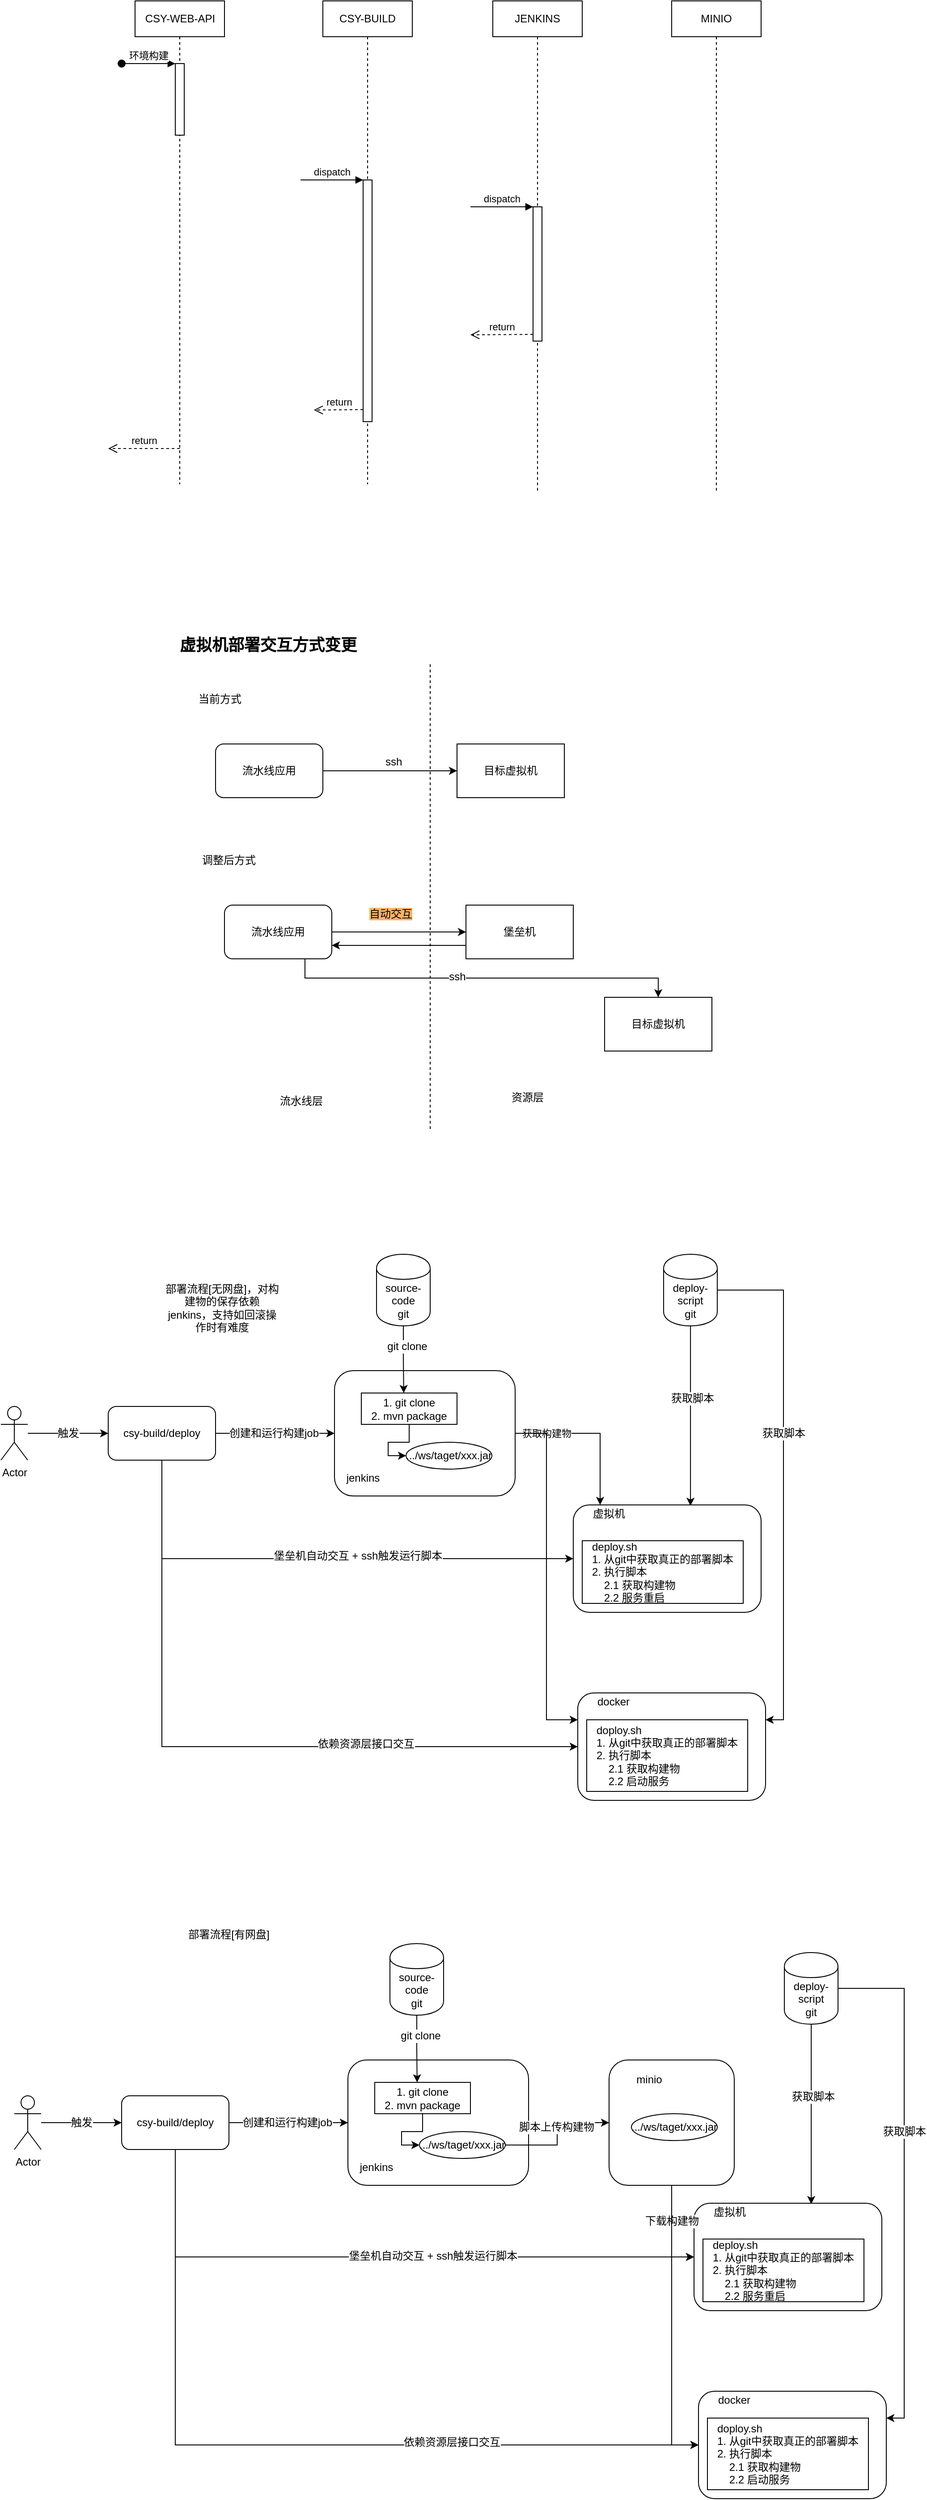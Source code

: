 <mxfile version="10.6.6" type="github"><diagram id="G7Mlvs3HsmzYS4PJuxs-" name="Page-1"><mxGraphModel dx="2465" dy="805" grid="1" gridSize="10" guides="1" tooltips="1" connect="1" arrows="1" fold="1" page="1" pageScale="1" pageWidth="827" pageHeight="1169" math="0" shadow="0"><root><mxCell id="0"/><mxCell id="1" parent="0"/><mxCell id="saH_Iz31Zg5pqT-TyRjc-1" value="CSY-WEB-API" style="html=1;points=[];perimeter=orthogonalPerimeter;shape=umlLifeline;participant=label;fontFamily=Helvetica;fontSize=12;fontColor=#000000;align=center;strokeColor=#000000;fillColor=#ffffff;recursiveResize=0;container=1;collapsible=0;" parent="1" vertex="1"><mxGeometry x="100" y="610" width="100" height="540" as="geometry"/></mxCell><mxCell id="tZSoPGI2GaNUAlrVGFO1-6" value="" style="html=1;points=[];perimeter=orthogonalPerimeter;" parent="saH_Iz31Zg5pqT-TyRjc-1" vertex="1"><mxGeometry x="45" y="70" width="10" height="80" as="geometry"/></mxCell><mxCell id="tZSoPGI2GaNUAlrVGFO1-7" value="环境构建" style="html=1;verticalAlign=bottom;startArrow=oval;endArrow=block;startSize=8;" parent="saH_Iz31Zg5pqT-TyRjc-1" target="tZSoPGI2GaNUAlrVGFO1-6" edge="1"><mxGeometry relative="1" as="geometry"><mxPoint x="-15" y="70" as="sourcePoint"/></mxGeometry></mxCell><mxCell id="saH_Iz31Zg5pqT-TyRjc-2" value="CSY-BUILD" style="shape=umlLifeline;perimeter=lifelinePerimeter;whiteSpace=wrap;html=1;container=1;collapsible=0;recursiveResize=0;outlineConnect=0;" parent="1" vertex="1"><mxGeometry x="310" y="610" width="100" height="540" as="geometry"/></mxCell><mxCell id="tZSoPGI2GaNUAlrVGFO1-8" value="" style="html=1;points=[];perimeter=orthogonalPerimeter;" parent="saH_Iz31Zg5pqT-TyRjc-2" vertex="1"><mxGeometry x="45" y="200" width="10" height="270" as="geometry"/></mxCell><mxCell id="tZSoPGI2GaNUAlrVGFO1-9" value="dispatch" style="html=1;verticalAlign=bottom;endArrow=block;entryX=0;entryY=0;" parent="saH_Iz31Zg5pqT-TyRjc-2" target="tZSoPGI2GaNUAlrVGFO1-8" edge="1"><mxGeometry relative="1" as="geometry"><mxPoint x="-25" y="200" as="sourcePoint"/></mxGeometry></mxCell><mxCell id="tZSoPGI2GaNUAlrVGFO1-10" value="return" style="html=1;verticalAlign=bottom;endArrow=open;dashed=1;endSize=8;exitX=0;exitY=0.95;" parent="saH_Iz31Zg5pqT-TyRjc-2" source="tZSoPGI2GaNUAlrVGFO1-8" edge="1"><mxGeometry relative="1" as="geometry"><mxPoint x="-10" y="457" as="targetPoint"/></mxGeometry></mxCell><mxCell id="saH_Iz31Zg5pqT-TyRjc-3" value="JENKINS" style="shape=umlLifeline;perimeter=lifelinePerimeter;whiteSpace=wrap;html=1;container=1;collapsible=0;recursiveResize=0;outlineConnect=0;" parent="1" vertex="1"><mxGeometry x="500" y="610" width="100" height="550" as="geometry"/></mxCell><mxCell id="tZSoPGI2GaNUAlrVGFO1-11" value="" style="html=1;points=[];perimeter=orthogonalPerimeter;" parent="saH_Iz31Zg5pqT-TyRjc-3" vertex="1"><mxGeometry x="45" y="230" width="10" height="150" as="geometry"/></mxCell><mxCell id="tZSoPGI2GaNUAlrVGFO1-12" value="dispatch" style="html=1;verticalAlign=bottom;endArrow=block;entryX=0;entryY=0;" parent="saH_Iz31Zg5pqT-TyRjc-3" target="tZSoPGI2GaNUAlrVGFO1-11" edge="1"><mxGeometry relative="1" as="geometry"><mxPoint x="-25" y="230" as="sourcePoint"/></mxGeometry></mxCell><mxCell id="tZSoPGI2GaNUAlrVGFO1-13" value="return" style="html=1;verticalAlign=bottom;endArrow=open;dashed=1;endSize=8;exitX=0;exitY=0.95;" parent="saH_Iz31Zg5pqT-TyRjc-3" source="tZSoPGI2GaNUAlrVGFO1-11" edge="1"><mxGeometry relative="1" as="geometry"><mxPoint x="-25" y="373" as="targetPoint"/></mxGeometry></mxCell><mxCell id="saH_Iz31Zg5pqT-TyRjc-4" value="MINIO" style="shape=umlLifeline;perimeter=lifelinePerimeter;whiteSpace=wrap;html=1;container=1;collapsible=0;recursiveResize=0;outlineConnect=0;" parent="1" vertex="1"><mxGeometry x="700" y="610" width="100" height="550" as="geometry"/></mxCell><mxCell id="tZSoPGI2GaNUAlrVGFO1-14" value="return" style="html=1;verticalAlign=bottom;endArrow=open;dashed=1;endSize=8;" parent="1" edge="1"><mxGeometry relative="1" as="geometry"><mxPoint x="150" y="1110" as="sourcePoint"/><mxPoint x="70" y="1110" as="targetPoint"/></mxGeometry></mxCell><mxCell id="8QK5FnzjTTWAsrCc37Lo-1" value="当前方式" style="text;html=1;strokeColor=none;fillColor=none;align=center;verticalAlign=middle;whiteSpace=wrap;rounded=0;" parent="1" vertex="1"><mxGeometry x="160" y="1380" width="70" height="20" as="geometry"/></mxCell><mxCell id="8QK5FnzjTTWAsrCc37Lo-4" style="edgeStyle=orthogonalEdgeStyle;rounded=0;orthogonalLoop=1;jettySize=auto;html=1;entryX=0;entryY=0.5;entryDx=0;entryDy=0;" parent="1" source="8QK5FnzjTTWAsrCc37Lo-2" target="8QK5FnzjTTWAsrCc37Lo-3" edge="1"><mxGeometry relative="1" as="geometry"/></mxCell><mxCell id="8QK5FnzjTTWAsrCc37Lo-2" value="流水线应用" style="rounded=1;whiteSpace=wrap;html=1;" parent="1" vertex="1"><mxGeometry x="190" y="1440" width="120" height="60" as="geometry"/></mxCell><mxCell id="8QK5FnzjTTWAsrCc37Lo-3" value="目标虚拟机" style="rounded=0;whiteSpace=wrap;html=1;" parent="1" vertex="1"><mxGeometry x="460" y="1440" width="120" height="60" as="geometry"/></mxCell><mxCell id="8QK5FnzjTTWAsrCc37Lo-5" value="ssh" style="text;html=1;resizable=0;points=[];autosize=1;align=left;verticalAlign=top;spacingTop=-4;" parent="1" vertex="1"><mxGeometry x="378" y="1450" width="30" height="20" as="geometry"/></mxCell><mxCell id="8QK5FnzjTTWAsrCc37Lo-7" value="调整后方式" style="text;html=1;strokeColor=none;fillColor=none;align=center;verticalAlign=middle;whiteSpace=wrap;rounded=0;" parent="1" vertex="1"><mxGeometry x="170" y="1560" width="70" height="20" as="geometry"/></mxCell><mxCell id="8QK5FnzjTTWAsrCc37Lo-8" style="edgeStyle=orthogonalEdgeStyle;rounded=0;orthogonalLoop=1;jettySize=auto;html=1;entryX=0;entryY=0.5;entryDx=0;entryDy=0;" parent="1" source="8QK5FnzjTTWAsrCc37Lo-9" target="8QK5FnzjTTWAsrCc37Lo-10" edge="1"><mxGeometry relative="1" as="geometry"/></mxCell><mxCell id="8QK5FnzjTTWAsrCc37Lo-9" value="流水线应用" style="rounded=1;whiteSpace=wrap;html=1;" parent="1" vertex="1"><mxGeometry x="200" y="1620" width="120" height="60" as="geometry"/></mxCell><mxCell id="8QK5FnzjTTWAsrCc37Lo-13" style="edgeStyle=orthogonalEdgeStyle;rounded=0;orthogonalLoop=1;jettySize=auto;html=1;exitX=0.75;exitY=1;exitDx=0;exitDy=0;" parent="1" source="8QK5FnzjTTWAsrCc37Lo-9" target="8QK5FnzjTTWAsrCc37Lo-12" edge="1"><mxGeometry relative="1" as="geometry"/></mxCell><mxCell id="8QK5FnzjTTWAsrCc37Lo-10" value="堡垒机" style="rounded=0;whiteSpace=wrap;html=1;" parent="1" vertex="1"><mxGeometry x="470" y="1620" width="120" height="60" as="geometry"/></mxCell><mxCell id="8QK5FnzjTTWAsrCc37Lo-11" value="&lt;span style=&quot;background-color: rgb(255 , 179 , 102)&quot;&gt;自动交互&lt;/span&gt;" style="text;html=1;resizable=0;points=[];autosize=1;align=left;verticalAlign=top;spacingTop=-4;" parent="1" vertex="1"><mxGeometry x="360" y="1620" width="60" height="20" as="geometry"/></mxCell><mxCell id="8QK5FnzjTTWAsrCc37Lo-12" value="目标虚拟机" style="rounded=0;whiteSpace=wrap;html=1;" parent="1" vertex="1"><mxGeometry x="625" y="1723" width="120" height="60" as="geometry"/></mxCell><mxCell id="8QK5FnzjTTWAsrCc37Lo-15" value="" style="endArrow=none;dashed=1;html=1;" parent="1" edge="1"><mxGeometry width="50" height="50" relative="1" as="geometry"><mxPoint x="430" y="1870" as="sourcePoint"/><mxPoint x="430" y="1350" as="targetPoint"/></mxGeometry></mxCell><mxCell id="kGIAW1XjxVpKB6KEt8SH-4" value="ssh" style="text;html=1;resizable=0;points=[];align=center;verticalAlign=middle;labelBackgroundColor=#ffffff;" vertex="1" connectable="0" parent="8QK5FnzjTTWAsrCc37Lo-15"><mxGeometry x="-0.389" y="-1" relative="1" as="geometry"><mxPoint x="29" y="-11" as="offset"/></mxGeometry></mxCell><mxCell id="8QK5FnzjTTWAsrCc37Lo-17" value="资源层" style="text;html=1;strokeColor=none;fillColor=none;align=center;verticalAlign=middle;whiteSpace=wrap;rounded=0;" parent="1" vertex="1"><mxGeometry x="499" y="1825" width="80" height="20" as="geometry"/></mxCell><mxCell id="8QK5FnzjTTWAsrCc37Lo-18" value="部署流程[无网盘]，对构建物的保存依赖jenkins，支持如回滚操作时有难度" style="text;html=1;strokeColor=none;fillColor=none;align=center;verticalAlign=middle;whiteSpace=wrap;rounded=0;" parent="1" vertex="1"><mxGeometry x="130" y="2050" width="135" height="40" as="geometry"/></mxCell><mxCell id="8QK5FnzjTTWAsrCc37Lo-29" style="edgeStyle=orthogonalEdgeStyle;rounded=0;orthogonalLoop=1;jettySize=auto;html=1;entryX=0;entryY=0.5;entryDx=0;entryDy=0;" parent="1" source="8QK5FnzjTTWAsrCc37Lo-20" target="8QK5FnzjTTWAsrCc37Lo-28" edge="1"><mxGeometry relative="1" as="geometry"/></mxCell><mxCell id="8QK5FnzjTTWAsrCc37Lo-36" value="触发" style="text;html=1;resizable=0;points=[];align=center;verticalAlign=middle;labelBackgroundColor=#ffffff;" parent="8QK5FnzjTTWAsrCc37Lo-29" vertex="1" connectable="0"><mxGeometry x="-0.014" relative="1" as="geometry"><mxPoint as="offset"/></mxGeometry></mxCell><mxCell id="8QK5FnzjTTWAsrCc37Lo-20" value="Actor" style="shape=umlActor;verticalLabelPosition=bottom;labelBackgroundColor=#ffffff;verticalAlign=top;html=1;outlineConnect=0;" parent="1" vertex="1"><mxGeometry x="-50" y="2180" width="30" height="60" as="geometry"/></mxCell><mxCell id="8QK5FnzjTTWAsrCc37Lo-22" value="source-code&lt;br&gt;git&lt;br&gt;" style="shape=cylinder;whiteSpace=wrap;html=1;boundedLbl=1;backgroundOutline=1;" parent="1" vertex="1"><mxGeometry x="370" y="2010" width="60" height="80" as="geometry"/></mxCell><mxCell id="8QK5FnzjTTWAsrCc37Lo-43" style="edgeStyle=orthogonalEdgeStyle;rounded=0;orthogonalLoop=1;jettySize=auto;html=1;entryX=0.624;entryY=0.008;entryDx=0;entryDy=0;entryPerimeter=0;" parent="1" source="8QK5FnzjTTWAsrCc37Lo-23" target="8QK5FnzjTTWAsrCc37Lo-26" edge="1"><mxGeometry relative="1" as="geometry"/></mxCell><mxCell id="8QK5FnzjTTWAsrCc37Lo-56" value="获取脚本" style="text;html=1;resizable=0;points=[];align=center;verticalAlign=middle;labelBackgroundColor=#ffffff;" parent="8QK5FnzjTTWAsrCc37Lo-43" vertex="1" connectable="0"><mxGeometry x="-0.194" y="2" relative="1" as="geometry"><mxPoint as="offset"/></mxGeometry></mxCell><mxCell id="8QK5FnzjTTWAsrCc37Lo-47" style="edgeStyle=orthogonalEdgeStyle;rounded=0;orthogonalLoop=1;jettySize=auto;html=1;entryX=1;entryY=0.25;entryDx=0;entryDy=0;" parent="1" source="8QK5FnzjTTWAsrCc37Lo-23" target="8QK5FnzjTTWAsrCc37Lo-44" edge="1"><mxGeometry relative="1" as="geometry"><Array as="points"><mxPoint x="825" y="2050"/><mxPoint x="825" y="2530"/></Array></mxGeometry></mxCell><mxCell id="8QK5FnzjTTWAsrCc37Lo-57" value="获取脚本" style="text;html=1;resizable=0;points=[];align=center;verticalAlign=middle;labelBackgroundColor=#ffffff;" parent="8QK5FnzjTTWAsrCc37Lo-47" vertex="1" connectable="0"><mxGeometry x="-0.185" relative="1" as="geometry"><mxPoint as="offset"/></mxGeometry></mxCell><mxCell id="8QK5FnzjTTWAsrCc37Lo-23" value="deploy-script&lt;br&gt;git&lt;br&gt;" style="shape=cylinder;whiteSpace=wrap;html=1;boundedLbl=1;backgroundOutline=1;" parent="1" vertex="1"><mxGeometry x="691" y="2010" width="60" height="80" as="geometry"/></mxCell><mxCell id="8QK5FnzjTTWAsrCc37Lo-55" value="获取构建物" style="edgeStyle=orthogonalEdgeStyle;rounded=0;orthogonalLoop=1;jettySize=auto;html=1;entryX=0.25;entryY=0;entryDx=0;entryDy=0;" parent="1" source="8QK5FnzjTTWAsrCc37Lo-24" target="8QK5FnzjTTWAsrCc37Lo-40" edge="1"><mxGeometry x="-0.6" relative="1" as="geometry"><mxPoint as="offset"/></mxGeometry></mxCell><mxCell id="8QK5FnzjTTWAsrCc37Lo-59" style="edgeStyle=orthogonalEdgeStyle;rounded=0;orthogonalLoop=1;jettySize=auto;html=1;entryX=0;entryY=0.25;entryDx=0;entryDy=0;" parent="1" source="8QK5FnzjTTWAsrCc37Lo-24" target="8QK5FnzjTTWAsrCc37Lo-44" edge="1"><mxGeometry relative="1" as="geometry"/></mxCell><mxCell id="8QK5FnzjTTWAsrCc37Lo-24" value="" style="rounded=1;whiteSpace=wrap;html=1;" parent="1" vertex="1"><mxGeometry x="323" y="2140" width="202" height="140" as="geometry"/></mxCell><mxCell id="8QK5FnzjTTWAsrCc37Lo-25" value="jenkins" style="text;html=1;strokeColor=none;fillColor=none;align=center;verticalAlign=middle;whiteSpace=wrap;rounded=0;" parent="1" vertex="1"><mxGeometry x="335" y="2250" width="40" height="20" as="geometry"/></mxCell><mxCell id="8QK5FnzjTTWAsrCc37Lo-26" value="" style="rounded=1;whiteSpace=wrap;html=1;" parent="1" vertex="1"><mxGeometry x="590" y="2290" width="210" height="120" as="geometry"/></mxCell><mxCell id="8QK5FnzjTTWAsrCc37Lo-30" style="edgeStyle=orthogonalEdgeStyle;rounded=0;orthogonalLoop=1;jettySize=auto;html=1;" parent="1" source="8QK5FnzjTTWAsrCc37Lo-28" target="8QK5FnzjTTWAsrCc37Lo-24" edge="1"><mxGeometry relative="1" as="geometry"/></mxCell><mxCell id="8QK5FnzjTTWAsrCc37Lo-31" value="创建和运行构建job" style="text;html=1;resizable=0;points=[];align=center;verticalAlign=middle;labelBackgroundColor=#ffffff;" parent="8QK5FnzjTTWAsrCc37Lo-30" vertex="1" connectable="0"><mxGeometry x="-0.295" y="2" relative="1" as="geometry"><mxPoint x="18" y="2" as="offset"/></mxGeometry></mxCell><mxCell id="8QK5FnzjTTWAsrCc37Lo-38" style="edgeStyle=orthogonalEdgeStyle;rounded=0;orthogonalLoop=1;jettySize=auto;html=1;entryX=0;entryY=0.5;entryDx=0;entryDy=0;" parent="1" source="8QK5FnzjTTWAsrCc37Lo-28" target="8QK5FnzjTTWAsrCc37Lo-26" edge="1"><mxGeometry relative="1" as="geometry"><Array as="points"><mxPoint x="130" y="2350"/></Array></mxGeometry></mxCell><mxCell id="kGIAW1XjxVpKB6KEt8SH-7" value="堡垒机自动交互 + ssh触发运行脚本" style="text;html=1;resizable=0;points=[];align=center;verticalAlign=middle;labelBackgroundColor=#ffffff;" vertex="1" connectable="0" parent="8QK5FnzjTTWAsrCc37Lo-38"><mxGeometry x="0.154" y="3" relative="1" as="geometry"><mxPoint as="offset"/></mxGeometry></mxCell><mxCell id="8QK5FnzjTTWAsrCc37Lo-48" style="edgeStyle=orthogonalEdgeStyle;rounded=0;orthogonalLoop=1;jettySize=auto;html=1;entryX=0;entryY=0.5;entryDx=0;entryDy=0;" parent="1" source="8QK5FnzjTTWAsrCc37Lo-28" target="8QK5FnzjTTWAsrCc37Lo-44" edge="1"><mxGeometry relative="1" as="geometry"><Array as="points"><mxPoint x="130" y="2560"/></Array></mxGeometry></mxCell><mxCell id="8QK5FnzjTTWAsrCc37Lo-50" value="依赖资源层接口交互" style="text;html=1;resizable=0;points=[];align=center;verticalAlign=middle;labelBackgroundColor=#ffffff;" parent="8QK5FnzjTTWAsrCc37Lo-48" vertex="1" connectable="0"><mxGeometry x="0.396" y="3" relative="1" as="geometry"><mxPoint as="offset"/></mxGeometry></mxCell><mxCell id="8QK5FnzjTTWAsrCc37Lo-28" value="csy-build/deploy" style="rounded=1;whiteSpace=wrap;html=1;" parent="1" vertex="1"><mxGeometry x="70" y="2180" width="120" height="60" as="geometry"/></mxCell><mxCell id="8QK5FnzjTTWAsrCc37Lo-35" style="edgeStyle=orthogonalEdgeStyle;rounded=0;orthogonalLoop=1;jettySize=auto;html=1;entryX=0;entryY=0.5;entryDx=0;entryDy=0;" parent="1" source="8QK5FnzjTTWAsrCc37Lo-32" target="8QK5FnzjTTWAsrCc37Lo-34" edge="1"><mxGeometry relative="1" as="geometry"/></mxCell><mxCell id="8QK5FnzjTTWAsrCc37Lo-32" value="1. git clone&lt;br&gt;2. mvn package &lt;br&gt;" style="rounded=0;whiteSpace=wrap;html=1;" parent="1" vertex="1"><mxGeometry x="353" y="2165" width="107" height="35" as="geometry"/></mxCell><mxCell id="8QK5FnzjTTWAsrCc37Lo-33" style="edgeStyle=orthogonalEdgeStyle;rounded=0;orthogonalLoop=1;jettySize=auto;html=1;entryX=0.443;entryY=0;entryDx=0;entryDy=0;entryPerimeter=0;" parent="1" source="8QK5FnzjTTWAsrCc37Lo-22" target="8QK5FnzjTTWAsrCc37Lo-32" edge="1"><mxGeometry relative="1" as="geometry"/></mxCell><mxCell id="8QK5FnzjTTWAsrCc37Lo-58" value="git clone" style="text;html=1;resizable=0;points=[];align=center;verticalAlign=middle;labelBackgroundColor=#ffffff;" parent="8QK5FnzjTTWAsrCc37Lo-33" vertex="1" connectable="0"><mxGeometry x="-0.387" y="4" relative="1" as="geometry"><mxPoint as="offset"/></mxGeometry></mxCell><mxCell id="8QK5FnzjTTWAsrCc37Lo-34" value=".../ws/taget/xxx.jar" style="ellipse;whiteSpace=wrap;html=1;" parent="1" vertex="1"><mxGeometry x="403" y="2220" width="96" height="30" as="geometry"/></mxCell><mxCell id="8QK5FnzjTTWAsrCc37Lo-40" value="虚拟机" style="text;html=1;strokeColor=none;fillColor=none;align=center;verticalAlign=middle;whiteSpace=wrap;rounded=0;" parent="1" vertex="1"><mxGeometry x="610" y="2290" width="40" height="20" as="geometry"/></mxCell><mxCell id="8QK5FnzjTTWAsrCc37Lo-42" value="&lt;div style=&quot;text-align: left&quot;&gt;&lt;span&gt;deploy.sh&lt;/span&gt;&lt;/div&gt;&lt;div style=&quot;text-align: left&quot;&gt;&lt;span&gt;1. 从git中获取真正的部署脚本&lt;/span&gt;&lt;/div&gt;&lt;div style=&quot;text-align: left&quot;&gt;&lt;span&gt;2. 执行脚本&lt;/span&gt;&lt;/div&gt;&lt;div style=&quot;text-align: left&quot;&gt;&lt;span&gt;&amp;nbsp; &amp;nbsp; 2.1 获取构建物&lt;/span&gt;&lt;/div&gt;&lt;div style=&quot;text-align: left&quot;&gt;&lt;span&gt;&amp;nbsp; &amp;nbsp; 2.2 服务重启&lt;/span&gt;&lt;/div&gt;" style="rounded=0;whiteSpace=wrap;html=1;" parent="1" vertex="1"><mxGeometry x="600" y="2330" width="180" height="70" as="geometry"/></mxCell><mxCell id="8QK5FnzjTTWAsrCc37Lo-44" value="" style="rounded=1;whiteSpace=wrap;html=1;" parent="1" vertex="1"><mxGeometry x="595" y="2500" width="210" height="120" as="geometry"/></mxCell><mxCell id="8QK5FnzjTTWAsrCc37Lo-45" value="docker" style="text;html=1;strokeColor=none;fillColor=none;align=center;verticalAlign=middle;whiteSpace=wrap;rounded=0;" parent="1" vertex="1"><mxGeometry x="615" y="2500" width="40" height="20" as="geometry"/></mxCell><mxCell id="8QK5FnzjTTWAsrCc37Lo-46" value="&lt;div style=&quot;text-align: left&quot;&gt;&lt;span&gt;doploy.sh&lt;/span&gt;&lt;/div&gt;&lt;div style=&quot;text-align: left&quot;&gt;&lt;span&gt;1. 从git中获取真正的部署脚本&lt;/span&gt;&lt;/div&gt;&lt;div style=&quot;text-align: left&quot;&gt;&lt;span&gt;2. 执行脚本&lt;/span&gt;&lt;/div&gt;&lt;div style=&quot;text-align: left&quot;&gt;&lt;span&gt;&amp;nbsp; &amp;nbsp; 2.1 获取构建物&lt;/span&gt;&lt;/div&gt;&lt;div style=&quot;text-align: left&quot;&gt;&lt;span&gt;&amp;nbsp; &amp;nbsp; 2.2 启动服务&lt;/span&gt;&lt;/div&gt;" style="rounded=0;whiteSpace=wrap;html=1;" parent="1" vertex="1"><mxGeometry x="605" y="2530" width="180" height="80" as="geometry"/></mxCell><mxCell id="8QK5FnzjTTWAsrCc37Lo-60" value="部署流程[有网盘]" style="text;html=1;strokeColor=none;fillColor=none;align=center;verticalAlign=middle;whiteSpace=wrap;rounded=0;" parent="1" vertex="1"><mxGeometry x="140" y="2760" width="130" height="20" as="geometry"/></mxCell><mxCell id="8QK5FnzjTTWAsrCc37Lo-61" style="edgeStyle=orthogonalEdgeStyle;rounded=0;orthogonalLoop=1;jettySize=auto;html=1;entryX=0;entryY=0.5;entryDx=0;entryDy=0;" parent="1" source="8QK5FnzjTTWAsrCc37Lo-63" target="8QK5FnzjTTWAsrCc37Lo-81" edge="1"><mxGeometry relative="1" as="geometry"/></mxCell><mxCell id="8QK5FnzjTTWAsrCc37Lo-62" value="触发" style="text;html=1;resizable=0;points=[];align=center;verticalAlign=middle;labelBackgroundColor=#ffffff;" parent="8QK5FnzjTTWAsrCc37Lo-61" vertex="1" connectable="0"><mxGeometry x="-0.014" relative="1" as="geometry"><mxPoint as="offset"/></mxGeometry></mxCell><mxCell id="8QK5FnzjTTWAsrCc37Lo-63" value="Actor" style="shape=umlActor;verticalLabelPosition=bottom;labelBackgroundColor=#ffffff;verticalAlign=top;html=1;outlineConnect=0;" parent="1" vertex="1"><mxGeometry x="-35" y="2950" width="30" height="60" as="geometry"/></mxCell><mxCell id="8QK5FnzjTTWAsrCc37Lo-64" value="source-code&lt;br&gt;git&lt;br&gt;" style="shape=cylinder;whiteSpace=wrap;html=1;boundedLbl=1;backgroundOutline=1;" parent="1" vertex="1"><mxGeometry x="385" y="2780" width="60" height="80" as="geometry"/></mxCell><mxCell id="8QK5FnzjTTWAsrCc37Lo-65" style="edgeStyle=orthogonalEdgeStyle;rounded=0;orthogonalLoop=1;jettySize=auto;html=1;entryX=0.624;entryY=0.008;entryDx=0;entryDy=0;entryPerimeter=0;" parent="1" source="8QK5FnzjTTWAsrCc37Lo-69" target="8QK5FnzjTTWAsrCc37Lo-74" edge="1"><mxGeometry relative="1" as="geometry"/></mxCell><mxCell id="8QK5FnzjTTWAsrCc37Lo-66" value="获取脚本" style="text;html=1;resizable=0;points=[];align=center;verticalAlign=middle;labelBackgroundColor=#ffffff;" parent="8QK5FnzjTTWAsrCc37Lo-65" vertex="1" connectable="0"><mxGeometry x="-0.194" y="2" relative="1" as="geometry"><mxPoint as="offset"/></mxGeometry></mxCell><mxCell id="8QK5FnzjTTWAsrCc37Lo-67" style="edgeStyle=orthogonalEdgeStyle;rounded=0;orthogonalLoop=1;jettySize=auto;html=1;entryX=1;entryY=0.25;entryDx=0;entryDy=0;" parent="1" source="8QK5FnzjTTWAsrCc37Lo-69" target="8QK5FnzjTTWAsrCc37Lo-89" edge="1"><mxGeometry relative="1" as="geometry"><Array as="points"><mxPoint x="960" y="2830"/><mxPoint x="960" y="3310"/></Array></mxGeometry></mxCell><mxCell id="8QK5FnzjTTWAsrCc37Lo-68" value="获取脚本" style="text;html=1;resizable=0;points=[];align=center;verticalAlign=middle;labelBackgroundColor=#ffffff;" parent="8QK5FnzjTTWAsrCc37Lo-67" vertex="1" connectable="0"><mxGeometry x="-0.185" relative="1" as="geometry"><mxPoint as="offset"/></mxGeometry></mxCell><mxCell id="8QK5FnzjTTWAsrCc37Lo-69" value="deploy-script&lt;br&gt;git&lt;br&gt;" style="shape=cylinder;whiteSpace=wrap;html=1;boundedLbl=1;backgroundOutline=1;" parent="1" vertex="1"><mxGeometry x="826" y="2790" width="60" height="80" as="geometry"/></mxCell><mxCell id="8QK5FnzjTTWAsrCc37Lo-72" value="" style="rounded=1;whiteSpace=wrap;html=1;" parent="1" vertex="1"><mxGeometry x="338" y="2910" width="202" height="140" as="geometry"/></mxCell><mxCell id="8QK5FnzjTTWAsrCc37Lo-73" value="jenkins" style="text;html=1;strokeColor=none;fillColor=none;align=center;verticalAlign=middle;whiteSpace=wrap;rounded=0;" parent="1" vertex="1"><mxGeometry x="350" y="3020" width="40" height="20" as="geometry"/></mxCell><mxCell id="8QK5FnzjTTWAsrCc37Lo-74" value="" style="rounded=1;whiteSpace=wrap;html=1;" parent="1" vertex="1"><mxGeometry x="725" y="3070" width="210" height="120" as="geometry"/></mxCell><mxCell id="8QK5FnzjTTWAsrCc37Lo-75" style="edgeStyle=orthogonalEdgeStyle;rounded=0;orthogonalLoop=1;jettySize=auto;html=1;" parent="1" source="8QK5FnzjTTWAsrCc37Lo-81" target="8QK5FnzjTTWAsrCc37Lo-72" edge="1"><mxGeometry relative="1" as="geometry"/></mxCell><mxCell id="8QK5FnzjTTWAsrCc37Lo-76" value="创建和运行构建job" style="text;html=1;resizable=0;points=[];align=center;verticalAlign=middle;labelBackgroundColor=#ffffff;" parent="8QK5FnzjTTWAsrCc37Lo-75" vertex="1" connectable="0"><mxGeometry x="-0.295" y="2" relative="1" as="geometry"><mxPoint x="18" y="2" as="offset"/></mxGeometry></mxCell><mxCell id="8QK5FnzjTTWAsrCc37Lo-77" style="edgeStyle=orthogonalEdgeStyle;rounded=0;orthogonalLoop=1;jettySize=auto;html=1;entryX=0;entryY=0.5;entryDx=0;entryDy=0;" parent="1" source="8QK5FnzjTTWAsrCc37Lo-81" target="8QK5FnzjTTWAsrCc37Lo-74" edge="1"><mxGeometry relative="1" as="geometry"><Array as="points"><mxPoint x="145" y="3130"/></Array></mxGeometry></mxCell><mxCell id="8QK5FnzjTTWAsrCc37Lo-78" value="堡垒机自动交互 + ssh触发运行脚本" style="text;html=1;resizable=0;points=[];align=center;verticalAlign=middle;labelBackgroundColor=#ffffff;" parent="8QK5FnzjTTWAsrCc37Lo-77" vertex="1" connectable="0"><mxGeometry x="0.165" y="1" relative="1" as="geometry"><mxPoint as="offset"/></mxGeometry></mxCell><mxCell id="8QK5FnzjTTWAsrCc37Lo-79" style="edgeStyle=orthogonalEdgeStyle;rounded=0;orthogonalLoop=1;jettySize=auto;html=1;entryX=0;entryY=0.5;entryDx=0;entryDy=0;" parent="1" source="8QK5FnzjTTWAsrCc37Lo-81" target="8QK5FnzjTTWAsrCc37Lo-89" edge="1"><mxGeometry relative="1" as="geometry"><Array as="points"><mxPoint x="145" y="3340"/></Array></mxGeometry></mxCell><mxCell id="8QK5FnzjTTWAsrCc37Lo-80" value="依赖资源层接口交互" style="text;html=1;resizable=0;points=[];align=center;verticalAlign=middle;labelBackgroundColor=#ffffff;" parent="8QK5FnzjTTWAsrCc37Lo-79" vertex="1" connectable="0"><mxGeometry x="0.396" y="3" relative="1" as="geometry"><mxPoint as="offset"/></mxGeometry></mxCell><mxCell id="8QK5FnzjTTWAsrCc37Lo-81" value="csy-build/deploy" style="rounded=1;whiteSpace=wrap;html=1;" parent="1" vertex="1"><mxGeometry x="85" y="2950" width="120" height="60" as="geometry"/></mxCell><mxCell id="8QK5FnzjTTWAsrCc37Lo-82" style="edgeStyle=orthogonalEdgeStyle;rounded=0;orthogonalLoop=1;jettySize=auto;html=1;entryX=0;entryY=0.5;entryDx=0;entryDy=0;" parent="1" source="8QK5FnzjTTWAsrCc37Lo-83" target="8QK5FnzjTTWAsrCc37Lo-86" edge="1"><mxGeometry relative="1" as="geometry"/></mxCell><mxCell id="8QK5FnzjTTWAsrCc37Lo-83" value="1. git clone&lt;br&gt;2. mvn package &lt;br&gt;" style="rounded=0;whiteSpace=wrap;html=1;" parent="1" vertex="1"><mxGeometry x="368" y="2935" width="107" height="35" as="geometry"/></mxCell><mxCell id="8QK5FnzjTTWAsrCc37Lo-84" style="edgeStyle=orthogonalEdgeStyle;rounded=0;orthogonalLoop=1;jettySize=auto;html=1;entryX=0.443;entryY=0;entryDx=0;entryDy=0;entryPerimeter=0;" parent="1" source="8QK5FnzjTTWAsrCc37Lo-64" target="8QK5FnzjTTWAsrCc37Lo-83" edge="1"><mxGeometry relative="1" as="geometry"/></mxCell><mxCell id="8QK5FnzjTTWAsrCc37Lo-85" value="git clone" style="text;html=1;resizable=0;points=[];align=center;verticalAlign=middle;labelBackgroundColor=#ffffff;" parent="8QK5FnzjTTWAsrCc37Lo-84" vertex="1" connectable="0"><mxGeometry x="-0.387" y="4" relative="1" as="geometry"><mxPoint as="offset"/></mxGeometry></mxCell><mxCell id="8QK5FnzjTTWAsrCc37Lo-94" style="edgeStyle=orthogonalEdgeStyle;rounded=0;orthogonalLoop=1;jettySize=auto;html=1;" parent="1" source="8QK5FnzjTTWAsrCc37Lo-86" target="8QK5FnzjTTWAsrCc37Lo-93" edge="1"><mxGeometry relative="1" as="geometry"/></mxCell><mxCell id="8QK5FnzjTTWAsrCc37Lo-96" value="脚本上传构建物" style="text;html=1;resizable=0;points=[];align=center;verticalAlign=middle;labelBackgroundColor=#ffffff;" parent="8QK5FnzjTTWAsrCc37Lo-94" vertex="1" connectable="0"><mxGeometry x="0.106" y="1" relative="1" as="geometry"><mxPoint as="offset"/></mxGeometry></mxCell><mxCell id="8QK5FnzjTTWAsrCc37Lo-86" value=".../ws/taget/xxx.jar" style="ellipse;whiteSpace=wrap;html=1;" parent="1" vertex="1"><mxGeometry x="418" y="2990" width="96" height="30" as="geometry"/></mxCell><mxCell id="8QK5FnzjTTWAsrCc37Lo-87" value="虚拟机" style="text;html=1;strokeColor=none;fillColor=none;align=center;verticalAlign=middle;whiteSpace=wrap;rounded=0;" parent="1" vertex="1"><mxGeometry x="745" y="3070" width="40" height="20" as="geometry"/></mxCell><mxCell id="8QK5FnzjTTWAsrCc37Lo-88" value="&lt;div style=&quot;text-align: left&quot;&gt;&lt;span&gt;deploy.sh&lt;/span&gt;&lt;/div&gt;&lt;div style=&quot;text-align: left&quot;&gt;&lt;span&gt;1. 从git中获取真正的部署脚本&lt;/span&gt;&lt;/div&gt;&lt;div style=&quot;text-align: left&quot;&gt;&lt;span&gt;2. 执行脚本&lt;/span&gt;&lt;/div&gt;&lt;div style=&quot;text-align: left&quot;&gt;&lt;span&gt;&amp;nbsp; &amp;nbsp; 2.1 获取构建物&lt;/span&gt;&lt;/div&gt;&lt;div style=&quot;text-align: left&quot;&gt;&lt;span&gt;&amp;nbsp; &amp;nbsp; 2.2 服务重启&lt;/span&gt;&lt;/div&gt;" style="rounded=0;whiteSpace=wrap;html=1;" parent="1" vertex="1"><mxGeometry x="735" y="3110" width="180" height="70" as="geometry"/></mxCell><mxCell id="8QK5FnzjTTWAsrCc37Lo-89" value="" style="rounded=1;whiteSpace=wrap;html=1;" parent="1" vertex="1"><mxGeometry x="730" y="3280" width="210" height="120" as="geometry"/></mxCell><mxCell id="8QK5FnzjTTWAsrCc37Lo-90" value="docker" style="text;html=1;strokeColor=none;fillColor=none;align=center;verticalAlign=middle;whiteSpace=wrap;rounded=0;" parent="1" vertex="1"><mxGeometry x="750" y="3280" width="40" height="20" as="geometry"/></mxCell><mxCell id="8QK5FnzjTTWAsrCc37Lo-91" value="&lt;div style=&quot;text-align: left&quot;&gt;&lt;span&gt;doploy.sh&lt;/span&gt;&lt;/div&gt;&lt;div style=&quot;text-align: left&quot;&gt;&lt;span&gt;1. 从git中获取真正的部署脚本&lt;/span&gt;&lt;/div&gt;&lt;div style=&quot;text-align: left&quot;&gt;&lt;span&gt;2. 执行脚本&lt;/span&gt;&lt;/div&gt;&lt;div style=&quot;text-align: left&quot;&gt;&lt;span&gt;&amp;nbsp; &amp;nbsp; 2.1 获取构建物&lt;/span&gt;&lt;/div&gt;&lt;div style=&quot;text-align: left&quot;&gt;&lt;span&gt;&amp;nbsp; &amp;nbsp; 2.2 启动服务&lt;/span&gt;&lt;/div&gt;" style="rounded=0;whiteSpace=wrap;html=1;" parent="1" vertex="1"><mxGeometry x="740" y="3310" width="180" height="80" as="geometry"/></mxCell><mxCell id="8QK5FnzjTTWAsrCc37Lo-99" style="edgeStyle=orthogonalEdgeStyle;rounded=0;orthogonalLoop=1;jettySize=auto;html=1;entryX=0;entryY=0.5;entryDx=0;entryDy=0;" parent="1" source="8QK5FnzjTTWAsrCc37Lo-93" target="8QK5FnzjTTWAsrCc37Lo-74" edge="1"><mxGeometry relative="1" as="geometry"/></mxCell><mxCell id="8QK5FnzjTTWAsrCc37Lo-100" value="下载构建物" style="text;html=1;resizable=0;points=[];align=center;verticalAlign=middle;labelBackgroundColor=#ffffff;" parent="8QK5FnzjTTWAsrCc37Lo-99" vertex="1" connectable="0"><mxGeometry x="-0.238" relative="1" as="geometry"><mxPoint as="offset"/></mxGeometry></mxCell><mxCell id="8QK5FnzjTTWAsrCc37Lo-101" style="edgeStyle=orthogonalEdgeStyle;rounded=0;orthogonalLoop=1;jettySize=auto;html=1;entryX=0;entryY=0.5;entryDx=0;entryDy=0;" parent="1" source="8QK5FnzjTTWAsrCc37Lo-93" target="8QK5FnzjTTWAsrCc37Lo-89" edge="1"><mxGeometry relative="1" as="geometry"/></mxCell><mxCell id="8QK5FnzjTTWAsrCc37Lo-93" value="" style="rounded=1;whiteSpace=wrap;html=1;" parent="1" vertex="1"><mxGeometry x="630" y="2910" width="140" height="140" as="geometry"/></mxCell><mxCell id="8QK5FnzjTTWAsrCc37Lo-97" value=".../ws/taget/xxx.jar" style="ellipse;whiteSpace=wrap;html=1;" parent="1" vertex="1"><mxGeometry x="655" y="2970" width="96" height="30" as="geometry"/></mxCell><mxCell id="8QK5FnzjTTWAsrCc37Lo-98" value="minio" style="text;html=1;strokeColor=none;fillColor=none;align=center;verticalAlign=middle;whiteSpace=wrap;rounded=0;" parent="1" vertex="1"><mxGeometry x="655" y="2922" width="40" height="20" as="geometry"/></mxCell><mxCell id="kGIAW1XjxVpKB6KEt8SH-3" value="" style="endArrow=classic;html=1;entryX=1;entryY=0.75;entryDx=0;entryDy=0;exitX=0;exitY=0.75;exitDx=0;exitDy=0;" edge="1" parent="1" source="8QK5FnzjTTWAsrCc37Lo-10" target="8QK5FnzjTTWAsrCc37Lo-9"><mxGeometry width="50" height="50" relative="1" as="geometry"><mxPoint x="360" y="1705" as="sourcePoint"/><mxPoint x="410" y="1655" as="targetPoint"/></mxGeometry></mxCell><mxCell id="kGIAW1XjxVpKB6KEt8SH-5" value="&lt;b&gt;&lt;font style=&quot;font-size: 18px&quot;&gt;虚拟机部署交互方式变更&lt;/font&gt;&lt;/b&gt;&lt;br&gt;" style="text;html=1;strokeColor=none;fillColor=none;align=center;verticalAlign=middle;whiteSpace=wrap;rounded=0;" vertex="1" parent="1"><mxGeometry x="123" y="1320" width="252" height="20" as="geometry"/></mxCell><mxCell id="kGIAW1XjxVpKB6KEt8SH-6" value="流水线层" style="text;html=1;" vertex="1" parent="1"><mxGeometry x="260" y="1825" width="90" height="30" as="geometry"/></mxCell></root></mxGraphModel></diagram></mxfile>